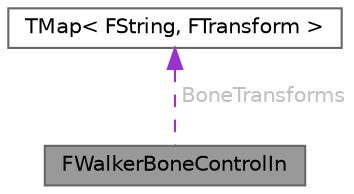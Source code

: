 digraph "FWalkerBoneControlIn"
{
 // INTERACTIVE_SVG=YES
 // LATEX_PDF_SIZE
  bgcolor="transparent";
  edge [fontname=Helvetica,fontsize=10,labelfontname=Helvetica,labelfontsize=10];
  node [fontname=Helvetica,fontsize=10,shape=box,height=0.2,width=0.4];
  Node1 [id="Node000001",label="FWalkerBoneControlIn",height=0.2,width=0.4,color="gray40", fillcolor="grey60", style="filled", fontcolor="black",tooltip=" "];
  Node2 -> Node1 [id="edge1_Node000001_Node000002",dir="back",color="darkorchid3",style="dashed",tooltip=" ",label=" BoneTransforms",fontcolor="grey" ];
  Node2 [id="Node000002",label="TMap\< FString, FTransform \>",height=0.2,width=0.4,color="gray40", fillcolor="white", style="filled",tooltip=" "];
}
